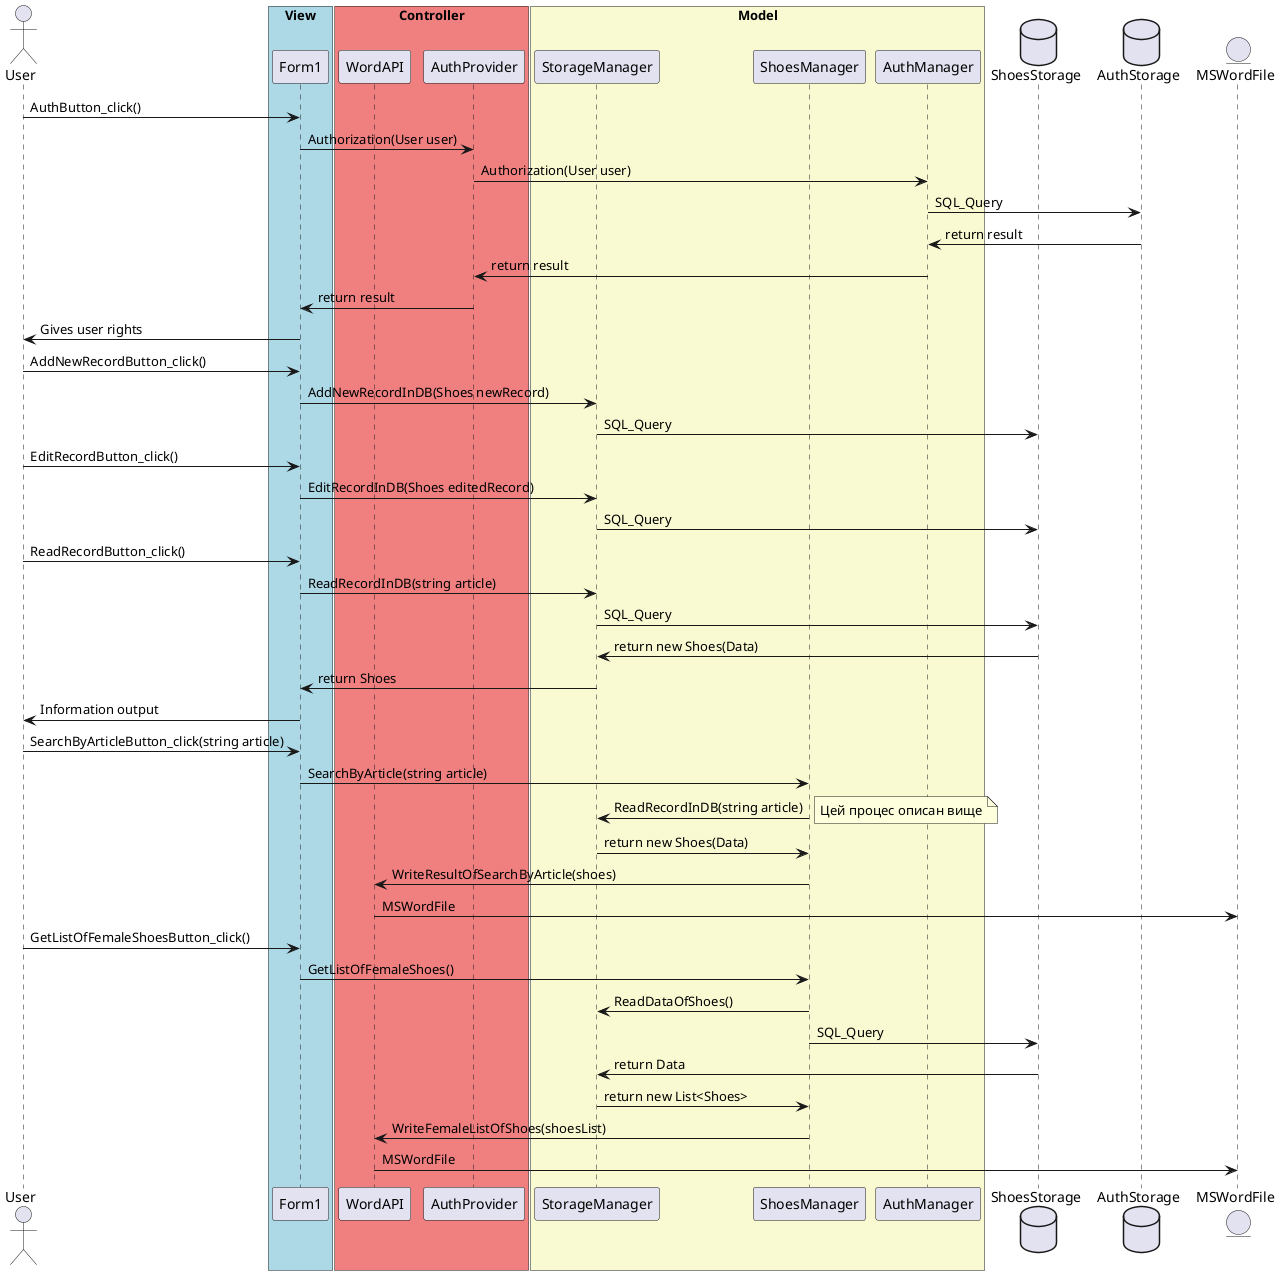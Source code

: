 @startuml program

actor User

box "View" #LightBlue
participant Form1
end box

box "Controller" #LightCoral
participant WordAPI
participant AuthProvider
end box

box "Model" #LightGoldenRodYellow
participant StorageManager
participant ShoesManager
participant AuthManager
end box

database ShoesStorage
database AuthStorage
entity MSWordFile

User -> Form1: AuthButton_click()
Form1 -> AuthProvider: Authorization(User user)
AuthProvider -> AuthManager: Authorization(User user)
AuthManager -> AuthStorage: SQL_Query
AuthStorage -> AuthManager: return result
AuthManager -> AuthProvider: return result
AuthProvider -> Form1: return result
Form1 -> User: Gives user rights

User -> Form1: AddNewRecordButton_click()
Form1 -> StorageManager: AddNewRecordInDB(Shoes newRecord)
StorageManager -> ShoesStorage: SQL_Query

User -> Form1: EditRecordButton_click()
Form1 -> StorageManager: EditRecordInDB(Shoes editedRecord)
StorageManager -> ShoesStorage: SQL_Query

User -> Form1: ReadRecordButton_click()
Form1 -> StorageManager: ReadRecordInDB(string article)
StorageManager -> ShoesStorage: SQL_Query
ShoesStorage -> StorageManager: return new Shoes(Data)
StorageManager -> Form1: return Shoes
Form1 -> User: Information output

User -> Form1: SearchByArticleButton_click(string article)
Form1 -> ShoesManager: SearchByArticle(string article)
ShoesManager -> StorageManager: ReadRecordInDB(string article)
note right
    Цей процес описан вище
end note
StorageManager -> ShoesManager: return new Shoes(Data)
ShoesManager -> WordAPI: WriteResultOfSearchByArticle(shoes)
WordAPI -> MSWordFile: MSWordFile

User -> Form1: GetListOfFemaleShoesButton_click()
Form1 -> ShoesManager: GetListOfFemaleShoes()
ShoesManager -> StorageManager: ReadDataOfShoes()
ShoesManager -> ShoesStorage: SQL_Query
ShoesStorage -> StorageManager: return Data
StorageManager -> ShoesManager: return new List<Shoes>
ShoesManager -> WordAPI: WriteFemaleListOfShoes(shoesList)
WordAPI -> MSWordFile: MSWordFile

@enduml